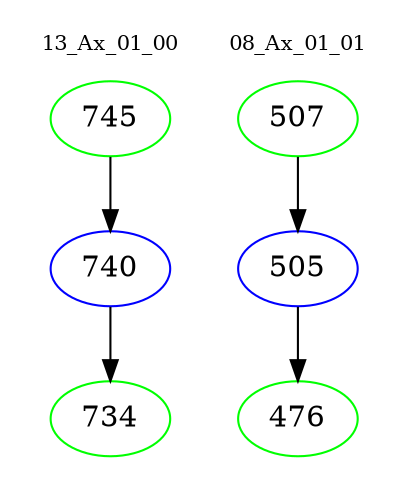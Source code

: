 digraph{
subgraph cluster_0 {
color = white
label = "13_Ax_01_00";
fontsize=10;
T0_745 [label="745", color="green"]
T0_745 -> T0_740 [color="black"]
T0_740 [label="740", color="blue"]
T0_740 -> T0_734 [color="black"]
T0_734 [label="734", color="green"]
}
subgraph cluster_1 {
color = white
label = "08_Ax_01_01";
fontsize=10;
T1_507 [label="507", color="green"]
T1_507 -> T1_505 [color="black"]
T1_505 [label="505", color="blue"]
T1_505 -> T1_476 [color="black"]
T1_476 [label="476", color="green"]
}
}
